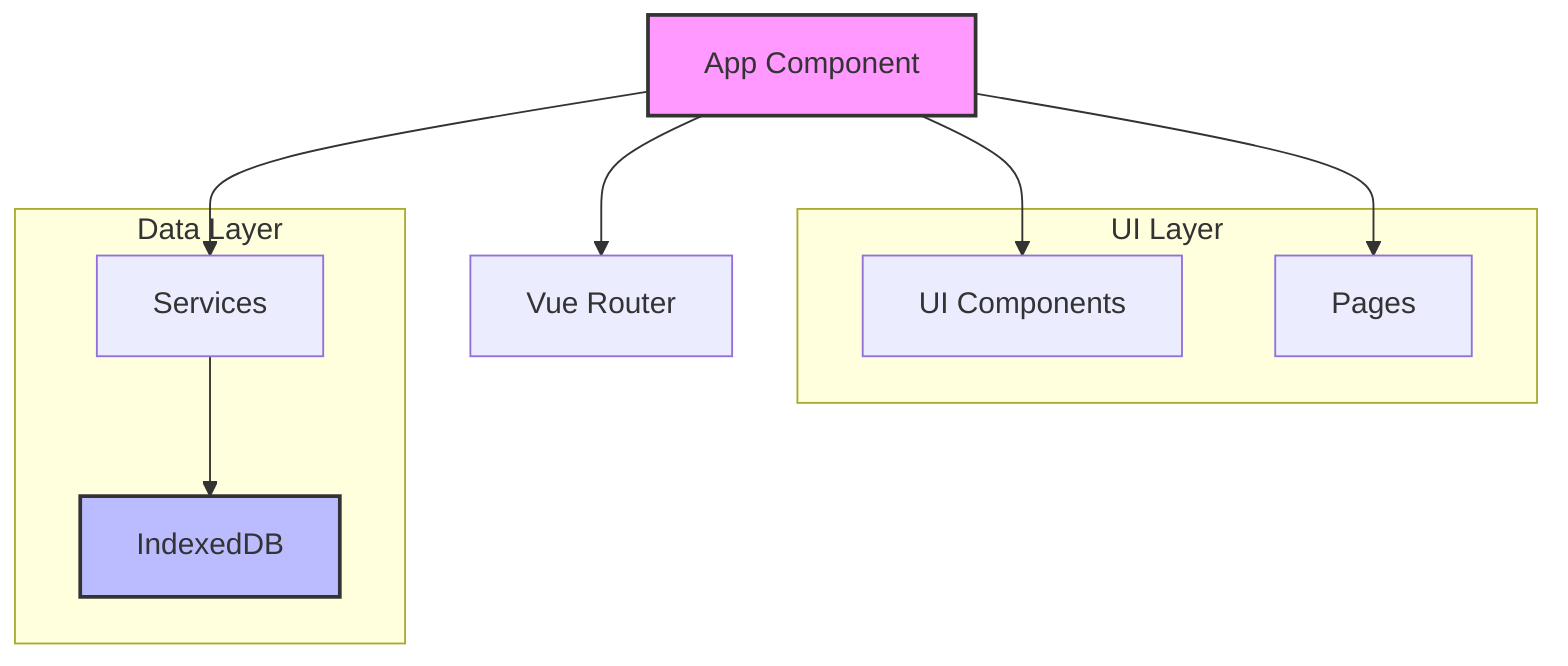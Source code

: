 graph TD
    A[App Component] --> B[Vue Router]
    A --> C[UI Components]
    A --> D[Pages]
    A --> E[Services]
    E --> F[IndexedDB]
    
    subgraph UI Layer
        C
        D
    end
    
    subgraph Data Layer
        E
        F
    end
    
    style A fill:#f9f,stroke:#333,stroke-width:2px
    style F fill:#bbf,stroke:#333,stroke-width:2px